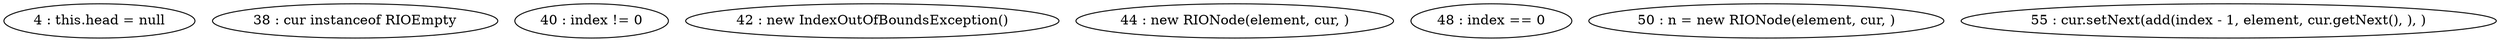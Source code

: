 digraph G {
"4 : this.head = null"
"38 : cur instanceof RIOEmpty"
"40 : index != 0"
"42 : new IndexOutOfBoundsException()"
"44 : new RIONode(element, cur, )"
"48 : index == 0"
"50 : n = new RIONode(element, cur, )"
"55 : cur.setNext(add(index - 1, element, cur.getNext(), ), )"
}